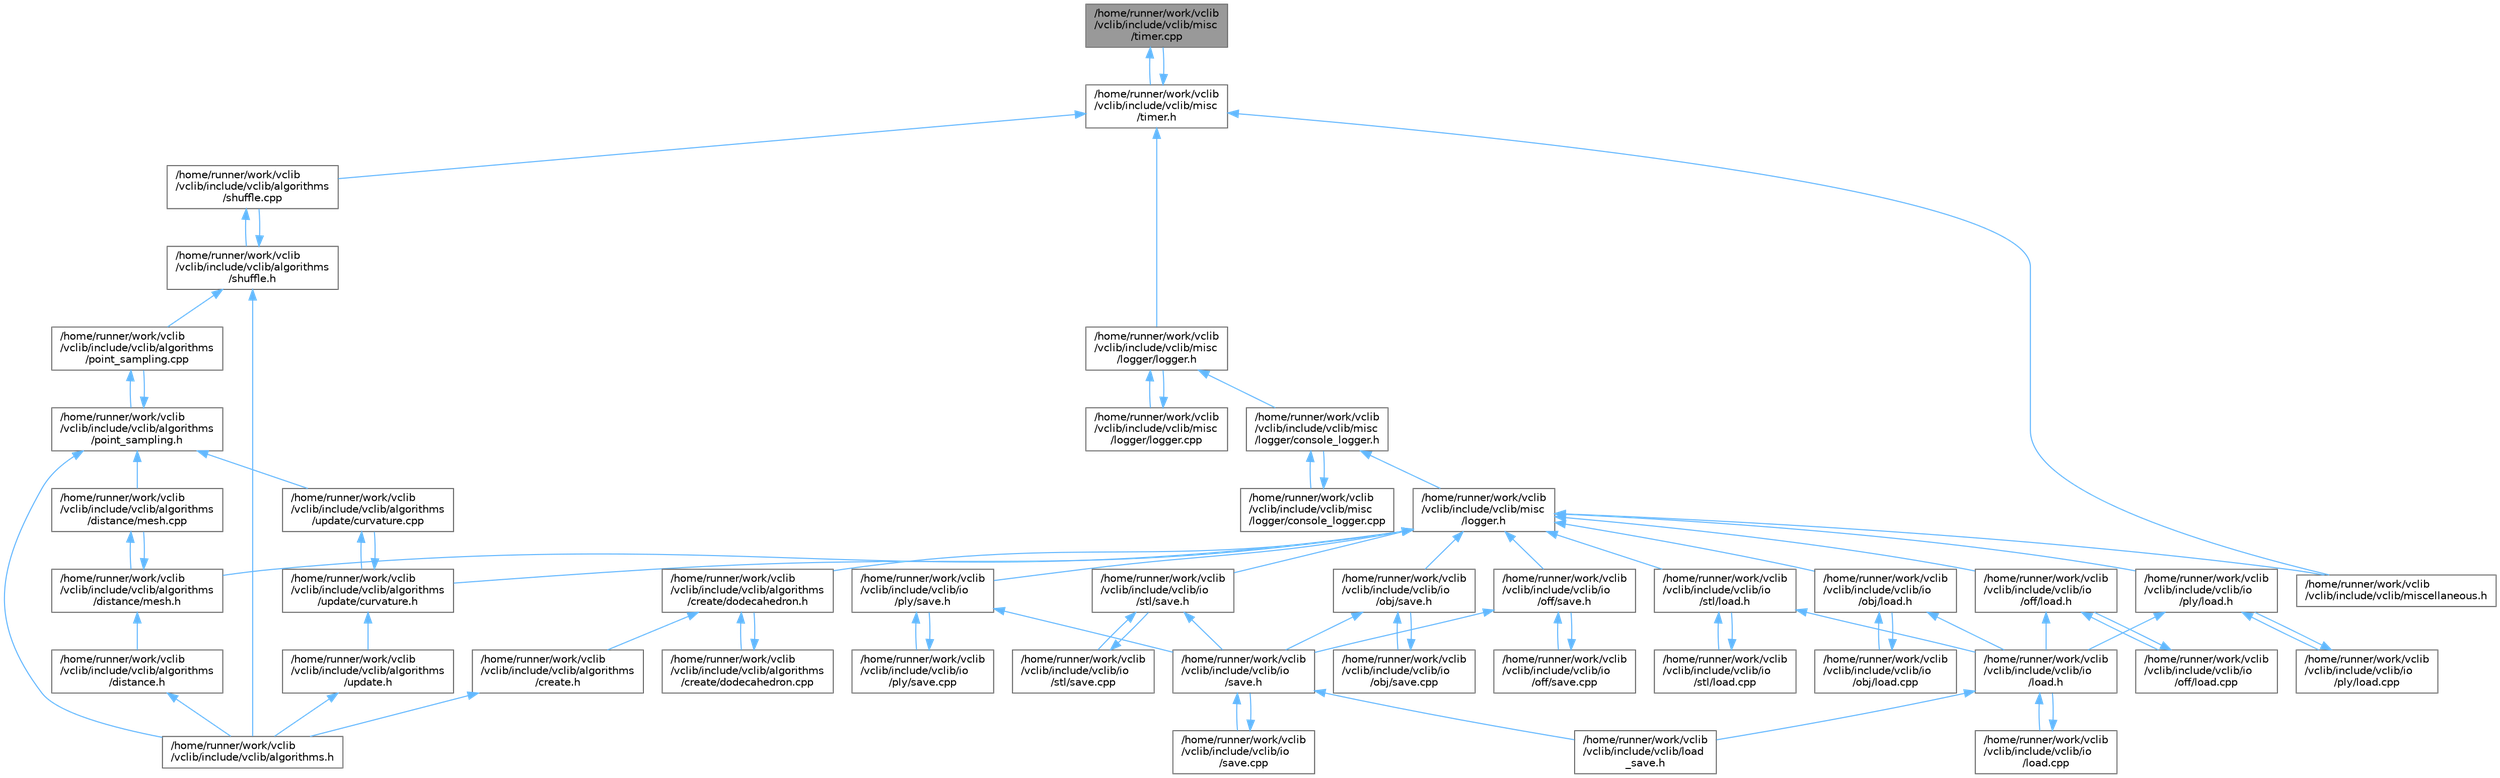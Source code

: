 digraph "/home/runner/work/vclib/vclib/include/vclib/misc/timer.cpp"
{
 // LATEX_PDF_SIZE
  bgcolor="transparent";
  edge [fontname=Helvetica,fontsize=10,labelfontname=Helvetica,labelfontsize=10];
  node [fontname=Helvetica,fontsize=10,shape=box,height=0.2,width=0.4];
  Node1 [label="/home/runner/work/vclib\l/vclib/include/vclib/misc\l/timer.cpp",height=0.2,width=0.4,color="gray40", fillcolor="grey60", style="filled", fontcolor="black",tooltip=" "];
  Node1 -> Node2 [dir="back",color="steelblue1",style="solid"];
  Node2 [label="/home/runner/work/vclib\l/vclib/include/vclib/misc\l/timer.h",height=0.2,width=0.4,color="grey40", fillcolor="white", style="filled",URL="$timer_8h.html",tooltip=" "];
  Node2 -> Node3 [dir="back",color="steelblue1",style="solid"];
  Node3 [label="/home/runner/work/vclib\l/vclib/include/vclib/algorithms\l/shuffle.cpp",height=0.2,width=0.4,color="grey40", fillcolor="white", style="filled",URL="$shuffle_8cpp.html",tooltip=" "];
  Node3 -> Node4 [dir="back",color="steelblue1",style="solid"];
  Node4 [label="/home/runner/work/vclib\l/vclib/include/vclib/algorithms\l/shuffle.h",height=0.2,width=0.4,color="grey40", fillcolor="white", style="filled",URL="$shuffle_8h.html",tooltip=" "];
  Node4 -> Node5 [dir="back",color="steelblue1",style="solid"];
  Node5 [label="/home/runner/work/vclib\l/vclib/include/vclib/algorithms.h",height=0.2,width=0.4,color="grey40", fillcolor="white", style="filled",URL="$algorithms_8h.html",tooltip=" "];
  Node4 -> Node6 [dir="back",color="steelblue1",style="solid"];
  Node6 [label="/home/runner/work/vclib\l/vclib/include/vclib/algorithms\l/point_sampling.cpp",height=0.2,width=0.4,color="grey40", fillcolor="white", style="filled",URL="$point__sampling_8cpp.html",tooltip=" "];
  Node6 -> Node7 [dir="back",color="steelblue1",style="solid"];
  Node7 [label="/home/runner/work/vclib\l/vclib/include/vclib/algorithms\l/point_sampling.h",height=0.2,width=0.4,color="grey40", fillcolor="white", style="filled",URL="$point__sampling_8h.html",tooltip=" "];
  Node7 -> Node5 [dir="back",color="steelblue1",style="solid"];
  Node7 -> Node8 [dir="back",color="steelblue1",style="solid"];
  Node8 [label="/home/runner/work/vclib\l/vclib/include/vclib/algorithms\l/distance/mesh.cpp",height=0.2,width=0.4,color="grey40", fillcolor="white", style="filled",URL="$algorithms_2distance_2mesh_8cpp.html",tooltip=" "];
  Node8 -> Node9 [dir="back",color="steelblue1",style="solid"];
  Node9 [label="/home/runner/work/vclib\l/vclib/include/vclib/algorithms\l/distance/mesh.h",height=0.2,width=0.4,color="grey40", fillcolor="white", style="filled",URL="$algorithms_2distance_2mesh_8h.html",tooltip=" "];
  Node9 -> Node10 [dir="back",color="steelblue1",style="solid"];
  Node10 [label="/home/runner/work/vclib\l/vclib/include/vclib/algorithms\l/distance.h",height=0.2,width=0.4,color="grey40", fillcolor="white", style="filled",URL="$distance_8h.html",tooltip=" "];
  Node10 -> Node5 [dir="back",color="steelblue1",style="solid"];
  Node9 -> Node8 [dir="back",color="steelblue1",style="solid"];
  Node7 -> Node6 [dir="back",color="steelblue1",style="solid"];
  Node7 -> Node11 [dir="back",color="steelblue1",style="solid"];
  Node11 [label="/home/runner/work/vclib\l/vclib/include/vclib/algorithms\l/update/curvature.cpp",height=0.2,width=0.4,color="grey40", fillcolor="white", style="filled",URL="$curvature_8cpp.html",tooltip=" "];
  Node11 -> Node12 [dir="back",color="steelblue1",style="solid"];
  Node12 [label="/home/runner/work/vclib\l/vclib/include/vclib/algorithms\l/update/curvature.h",height=0.2,width=0.4,color="grey40", fillcolor="white", style="filled",URL="$curvature_8h.html",tooltip=" "];
  Node12 -> Node13 [dir="back",color="steelblue1",style="solid"];
  Node13 [label="/home/runner/work/vclib\l/vclib/include/vclib/algorithms\l/update.h",height=0.2,width=0.4,color="grey40", fillcolor="white", style="filled",URL="$update_8h.html",tooltip=" "];
  Node13 -> Node5 [dir="back",color="steelblue1",style="solid"];
  Node12 -> Node11 [dir="back",color="steelblue1",style="solid"];
  Node4 -> Node3 [dir="back",color="steelblue1",style="solid"];
  Node2 -> Node14 [dir="back",color="steelblue1",style="solid"];
  Node14 [label="/home/runner/work/vclib\l/vclib/include/vclib/misc\l/logger/logger.h",height=0.2,width=0.4,color="grey40", fillcolor="white", style="filled",URL="$misc_2logger_2logger_8h.html",tooltip=" "];
  Node14 -> Node15 [dir="back",color="steelblue1",style="solid"];
  Node15 [label="/home/runner/work/vclib\l/vclib/include/vclib/misc\l/logger/console_logger.h",height=0.2,width=0.4,color="grey40", fillcolor="white", style="filled",URL="$console__logger_8h.html",tooltip=" "];
  Node15 -> Node16 [dir="back",color="steelblue1",style="solid"];
  Node16 [label="/home/runner/work/vclib\l/vclib/include/vclib/misc\l/logger.h",height=0.2,width=0.4,color="grey40", fillcolor="white", style="filled",URL="$misc_2logger_8h.html",tooltip=" "];
  Node16 -> Node17 [dir="back",color="steelblue1",style="solid"];
  Node17 [label="/home/runner/work/vclib\l/vclib/include/vclib/algorithms\l/create/dodecahedron.h",height=0.2,width=0.4,color="grey40", fillcolor="white", style="filled",URL="$dodecahedron_8h.html",tooltip=" "];
  Node17 -> Node18 [dir="back",color="steelblue1",style="solid"];
  Node18 [label="/home/runner/work/vclib\l/vclib/include/vclib/algorithms\l/create.h",height=0.2,width=0.4,color="grey40", fillcolor="white", style="filled",URL="$create_8h.html",tooltip=" "];
  Node18 -> Node5 [dir="back",color="steelblue1",style="solid"];
  Node17 -> Node19 [dir="back",color="steelblue1",style="solid"];
  Node19 [label="/home/runner/work/vclib\l/vclib/include/vclib/algorithms\l/create/dodecahedron.cpp",height=0.2,width=0.4,color="grey40", fillcolor="white", style="filled",URL="$dodecahedron_8cpp.html",tooltip=" "];
  Node19 -> Node17 [dir="back",color="steelblue1",style="solid"];
  Node16 -> Node9 [dir="back",color="steelblue1",style="solid"];
  Node16 -> Node12 [dir="back",color="steelblue1",style="solid"];
  Node16 -> Node20 [dir="back",color="steelblue1",style="solid"];
  Node20 [label="/home/runner/work/vclib\l/vclib/include/vclib/io\l/obj/load.h",height=0.2,width=0.4,color="grey40", fillcolor="white", style="filled",URL="$obj_2load_8h.html",tooltip=" "];
  Node20 -> Node21 [dir="back",color="steelblue1",style="solid"];
  Node21 [label="/home/runner/work/vclib\l/vclib/include/vclib/io\l/load.h",height=0.2,width=0.4,color="grey40", fillcolor="white", style="filled",URL="$load_8h.html",tooltip=" "];
  Node21 -> Node22 [dir="back",color="steelblue1",style="solid"];
  Node22 [label="/home/runner/work/vclib\l/vclib/include/vclib/io\l/load.cpp",height=0.2,width=0.4,color="grey40", fillcolor="white", style="filled",URL="$load_8cpp.html",tooltip=" "];
  Node22 -> Node21 [dir="back",color="steelblue1",style="solid"];
  Node21 -> Node23 [dir="back",color="steelblue1",style="solid"];
  Node23 [label="/home/runner/work/vclib\l/vclib/include/vclib/load\l_save.h",height=0.2,width=0.4,color="grey40", fillcolor="white", style="filled",URL="$load__save_8h.html",tooltip=" "];
  Node20 -> Node24 [dir="back",color="steelblue1",style="solid"];
  Node24 [label="/home/runner/work/vclib\l/vclib/include/vclib/io\l/obj/load.cpp",height=0.2,width=0.4,color="grey40", fillcolor="white", style="filled",URL="$obj_2load_8cpp.html",tooltip=" "];
  Node24 -> Node20 [dir="back",color="steelblue1",style="solid"];
  Node16 -> Node25 [dir="back",color="steelblue1",style="solid"];
  Node25 [label="/home/runner/work/vclib\l/vclib/include/vclib/io\l/obj/save.h",height=0.2,width=0.4,color="grey40", fillcolor="white", style="filled",URL="$obj_2save_8h.html",tooltip=" "];
  Node25 -> Node26 [dir="back",color="steelblue1",style="solid"];
  Node26 [label="/home/runner/work/vclib\l/vclib/include/vclib/io\l/obj/save.cpp",height=0.2,width=0.4,color="grey40", fillcolor="white", style="filled",URL="$obj_2save_8cpp.html",tooltip=" "];
  Node26 -> Node25 [dir="back",color="steelblue1",style="solid"];
  Node25 -> Node27 [dir="back",color="steelblue1",style="solid"];
  Node27 [label="/home/runner/work/vclib\l/vclib/include/vclib/io\l/save.h",height=0.2,width=0.4,color="grey40", fillcolor="white", style="filled",URL="$save_8h.html",tooltip=" "];
  Node27 -> Node28 [dir="back",color="steelblue1",style="solid"];
  Node28 [label="/home/runner/work/vclib\l/vclib/include/vclib/io\l/save.cpp",height=0.2,width=0.4,color="grey40", fillcolor="white", style="filled",URL="$save_8cpp.html",tooltip=" "];
  Node28 -> Node27 [dir="back",color="steelblue1",style="solid"];
  Node27 -> Node23 [dir="back",color="steelblue1",style="solid"];
  Node16 -> Node29 [dir="back",color="steelblue1",style="solid"];
  Node29 [label="/home/runner/work/vclib\l/vclib/include/vclib/io\l/off/load.h",height=0.2,width=0.4,color="grey40", fillcolor="white", style="filled",URL="$off_2load_8h.html",tooltip=" "];
  Node29 -> Node21 [dir="back",color="steelblue1",style="solid"];
  Node29 -> Node30 [dir="back",color="steelblue1",style="solid"];
  Node30 [label="/home/runner/work/vclib\l/vclib/include/vclib/io\l/off/load.cpp",height=0.2,width=0.4,color="grey40", fillcolor="white", style="filled",URL="$off_2load_8cpp.html",tooltip=" "];
  Node30 -> Node29 [dir="back",color="steelblue1",style="solid"];
  Node16 -> Node31 [dir="back",color="steelblue1",style="solid"];
  Node31 [label="/home/runner/work/vclib\l/vclib/include/vclib/io\l/off/save.h",height=0.2,width=0.4,color="grey40", fillcolor="white", style="filled",URL="$off_2save_8h.html",tooltip=" "];
  Node31 -> Node32 [dir="back",color="steelblue1",style="solid"];
  Node32 [label="/home/runner/work/vclib\l/vclib/include/vclib/io\l/off/save.cpp",height=0.2,width=0.4,color="grey40", fillcolor="white", style="filled",URL="$off_2save_8cpp.html",tooltip=" "];
  Node32 -> Node31 [dir="back",color="steelblue1",style="solid"];
  Node31 -> Node27 [dir="back",color="steelblue1",style="solid"];
  Node16 -> Node33 [dir="back",color="steelblue1",style="solid"];
  Node33 [label="/home/runner/work/vclib\l/vclib/include/vclib/io\l/ply/load.h",height=0.2,width=0.4,color="grey40", fillcolor="white", style="filled",URL="$ply_2load_8h.html",tooltip=" "];
  Node33 -> Node21 [dir="back",color="steelblue1",style="solid"];
  Node33 -> Node34 [dir="back",color="steelblue1",style="solid"];
  Node34 [label="/home/runner/work/vclib\l/vclib/include/vclib/io\l/ply/load.cpp",height=0.2,width=0.4,color="grey40", fillcolor="white", style="filled",URL="$ply_2load_8cpp.html",tooltip=" "];
  Node34 -> Node33 [dir="back",color="steelblue1",style="solid"];
  Node16 -> Node35 [dir="back",color="steelblue1",style="solid"];
  Node35 [label="/home/runner/work/vclib\l/vclib/include/vclib/io\l/ply/save.h",height=0.2,width=0.4,color="grey40", fillcolor="white", style="filled",URL="$ply_2save_8h.html",tooltip=" "];
  Node35 -> Node36 [dir="back",color="steelblue1",style="solid"];
  Node36 [label="/home/runner/work/vclib\l/vclib/include/vclib/io\l/ply/save.cpp",height=0.2,width=0.4,color="grey40", fillcolor="white", style="filled",URL="$ply_2save_8cpp.html",tooltip=" "];
  Node36 -> Node35 [dir="back",color="steelblue1",style="solid"];
  Node35 -> Node27 [dir="back",color="steelblue1",style="solid"];
  Node16 -> Node37 [dir="back",color="steelblue1",style="solid"];
  Node37 [label="/home/runner/work/vclib\l/vclib/include/vclib/io\l/stl/load.h",height=0.2,width=0.4,color="grey40", fillcolor="white", style="filled",URL="$stl_2load_8h.html",tooltip=" "];
  Node37 -> Node21 [dir="back",color="steelblue1",style="solid"];
  Node37 -> Node38 [dir="back",color="steelblue1",style="solid"];
  Node38 [label="/home/runner/work/vclib\l/vclib/include/vclib/io\l/stl/load.cpp",height=0.2,width=0.4,color="grey40", fillcolor="white", style="filled",URL="$stl_2load_8cpp.html",tooltip=" "];
  Node38 -> Node37 [dir="back",color="steelblue1",style="solid"];
  Node16 -> Node39 [dir="back",color="steelblue1",style="solid"];
  Node39 [label="/home/runner/work/vclib\l/vclib/include/vclib/io\l/stl/save.h",height=0.2,width=0.4,color="grey40", fillcolor="white", style="filled",URL="$stl_2save_8h.html",tooltip=" "];
  Node39 -> Node27 [dir="back",color="steelblue1",style="solid"];
  Node39 -> Node40 [dir="back",color="steelblue1",style="solid"];
  Node40 [label="/home/runner/work/vclib\l/vclib/include/vclib/io\l/stl/save.cpp",height=0.2,width=0.4,color="grey40", fillcolor="white", style="filled",URL="$stl_2save_8cpp.html",tooltip=" "];
  Node40 -> Node39 [dir="back",color="steelblue1",style="solid"];
  Node16 -> Node41 [dir="back",color="steelblue1",style="solid"];
  Node41 [label="/home/runner/work/vclib\l/vclib/include/vclib/miscellaneous.h",height=0.2,width=0.4,color="grey40", fillcolor="white", style="filled",URL="$miscellaneous_8h.html",tooltip=" "];
  Node15 -> Node42 [dir="back",color="steelblue1",style="solid"];
  Node42 [label="/home/runner/work/vclib\l/vclib/include/vclib/misc\l/logger/console_logger.cpp",height=0.2,width=0.4,color="grey40", fillcolor="white", style="filled",URL="$console__logger_8cpp.html",tooltip=" "];
  Node42 -> Node15 [dir="back",color="steelblue1",style="solid"];
  Node14 -> Node43 [dir="back",color="steelblue1",style="solid"];
  Node43 [label="/home/runner/work/vclib\l/vclib/include/vclib/misc\l/logger/logger.cpp",height=0.2,width=0.4,color="grey40", fillcolor="white", style="filled",URL="$logger_8cpp.html",tooltip=" "];
  Node43 -> Node14 [dir="back",color="steelblue1",style="solid"];
  Node2 -> Node1 [dir="back",color="steelblue1",style="solid"];
  Node2 -> Node41 [dir="back",color="steelblue1",style="solid"];
}
